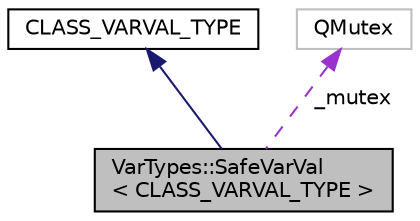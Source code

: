 digraph "VarTypes::SafeVarVal&lt; CLASS_VARVAL_TYPE &gt;"
{
 // INTERACTIVE_SVG=YES
  edge [fontname="Helvetica",fontsize="10",labelfontname="Helvetica",labelfontsize="10"];
  node [fontname="Helvetica",fontsize="10",shape=record];
  Node1 [label="VarTypes::SafeVarVal\l\< CLASS_VARVAL_TYPE \>",height=0.2,width=0.4,color="black", fillcolor="grey75", style="filled", fontcolor="black"];
  Node2 -> Node1 [dir="back",color="midnightblue",fontsize="10",style="solid",fontname="Helvetica"];
  Node2 [label="CLASS_VARVAL_TYPE",height=0.2,width=0.4,color="black", fillcolor="white", style="filled",URL="$d4/d6d/class_var_types_1_1_c_l_a_s_s___v_a_r_v_a_l___t_y_p_e.html"];
  Node3 -> Node1 [dir="back",color="darkorchid3",fontsize="10",style="dashed",label=" _mutex" ,fontname="Helvetica"];
  Node3 [label="QMutex",height=0.2,width=0.4,color="grey75", fillcolor="white", style="filled"];
}
